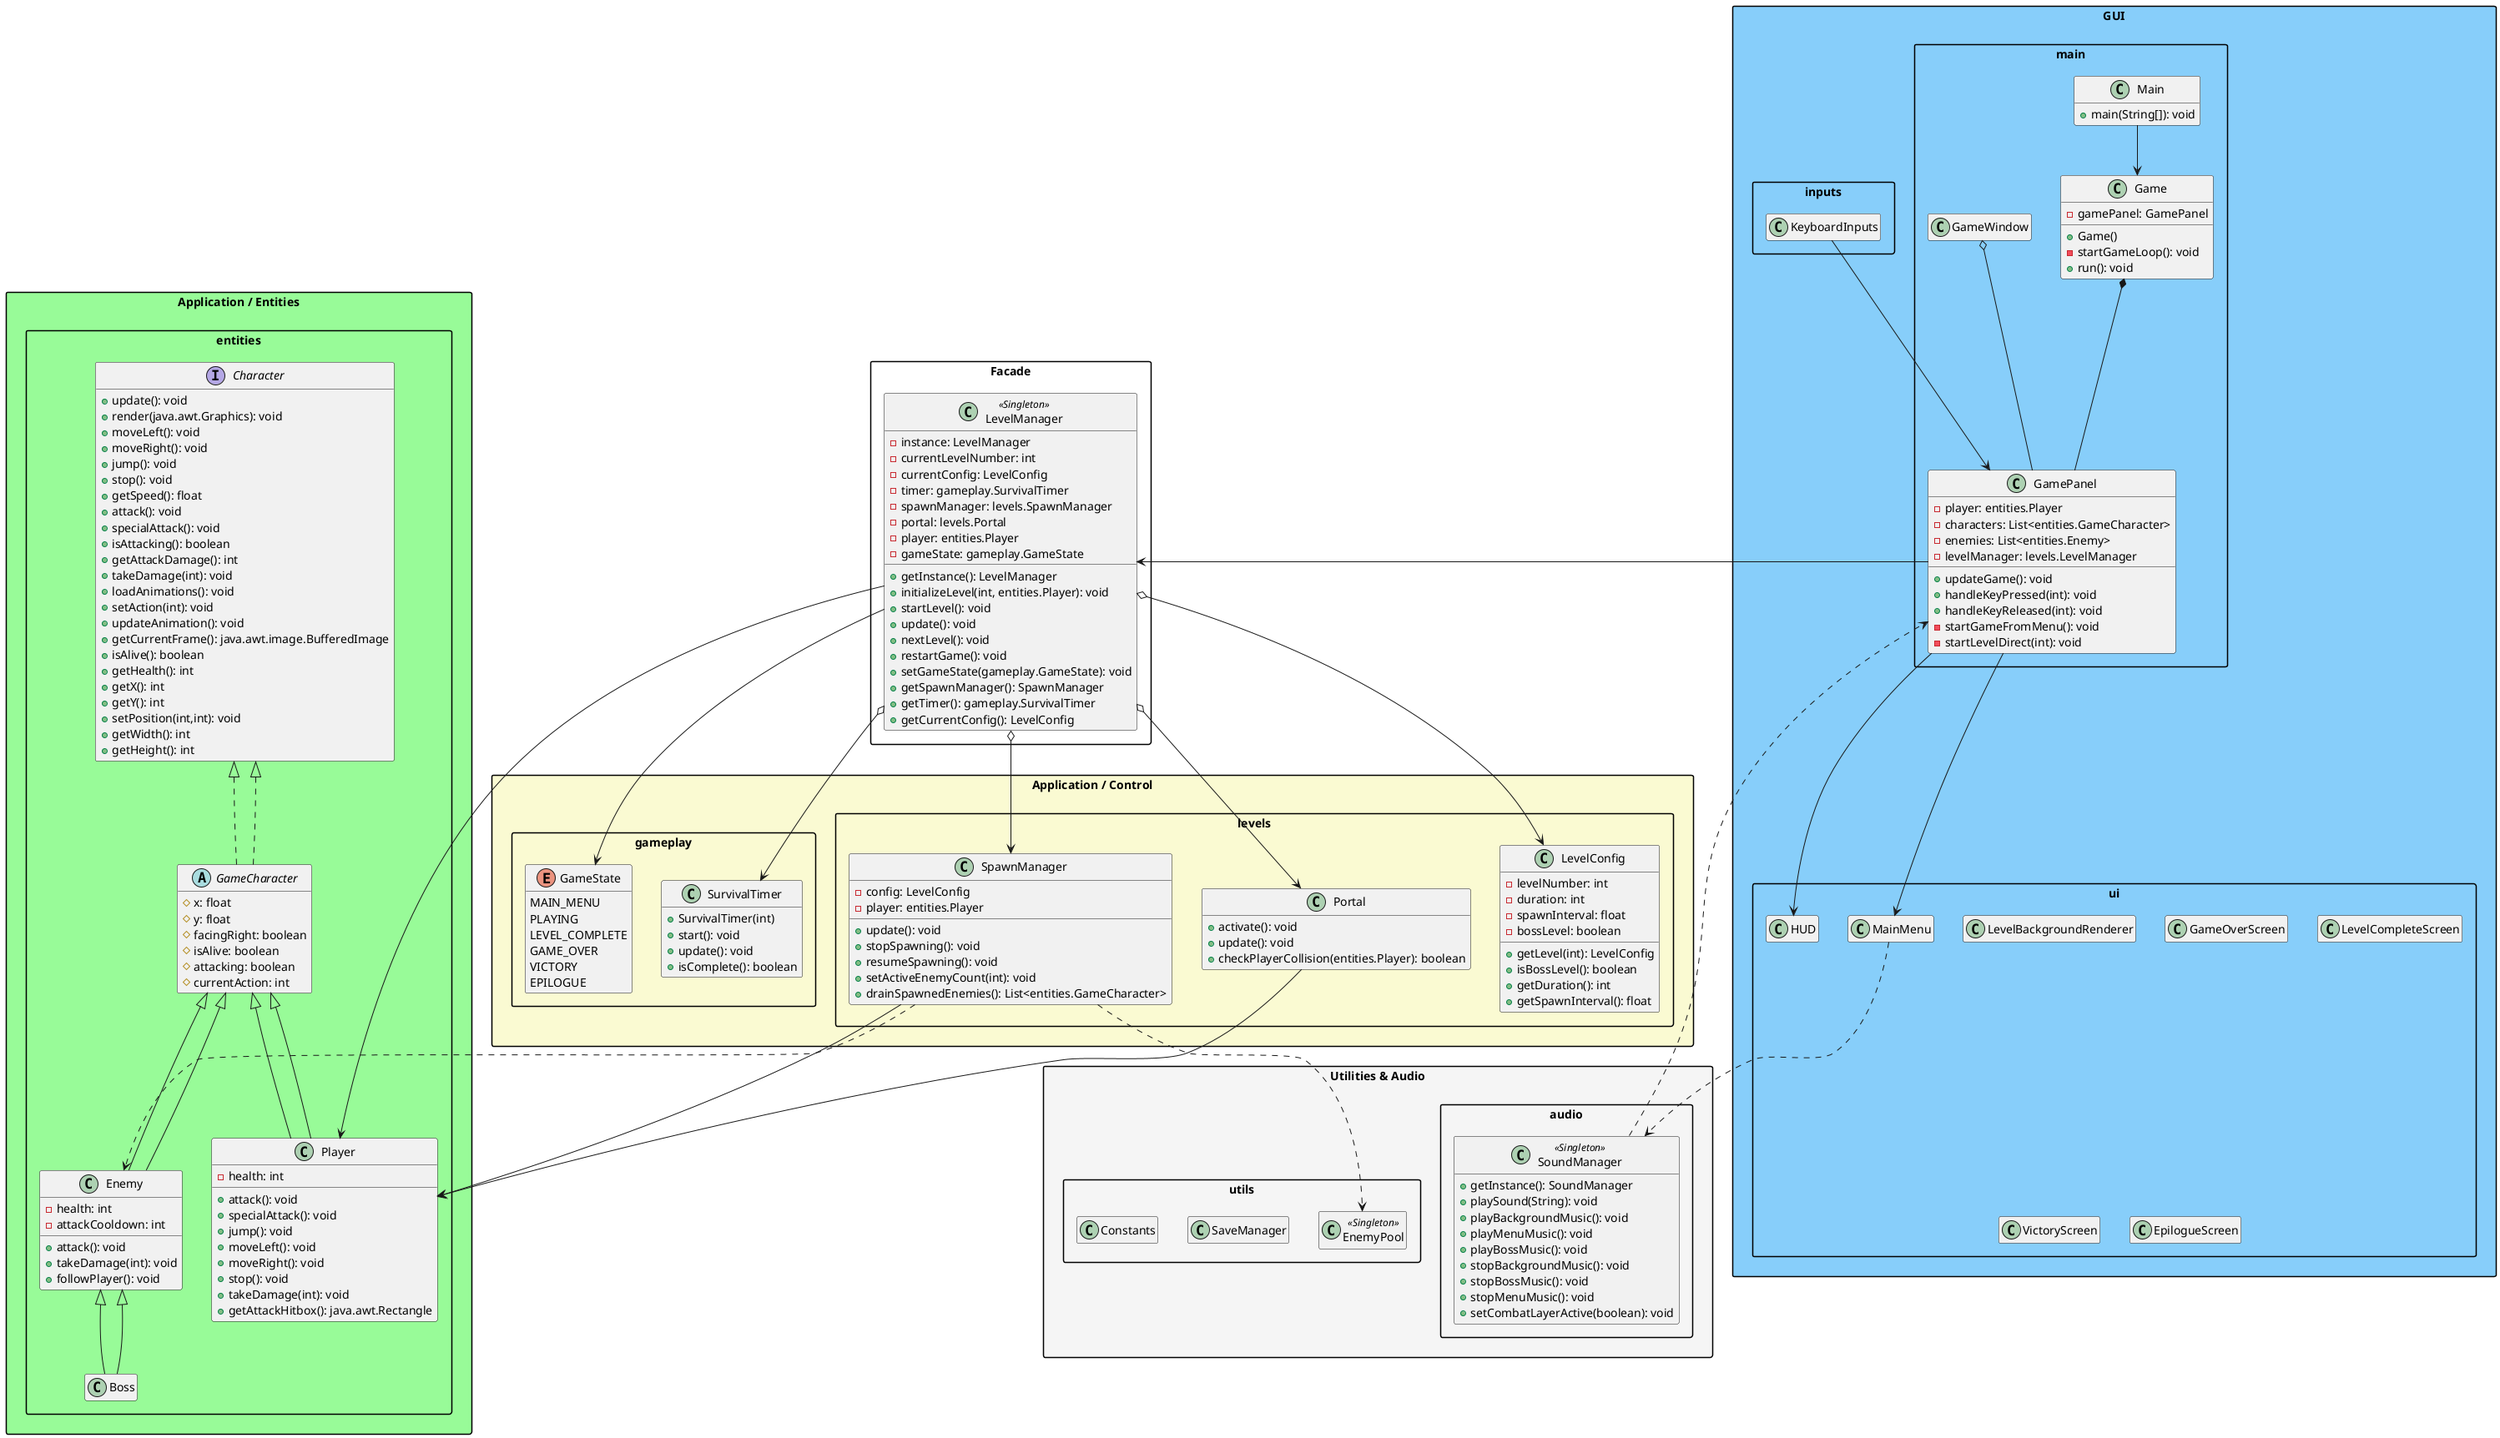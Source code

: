 @startuml ClassDiagram
' Class diagram for DataKeeper (Application + GUI) - generated 2025-10-24
' Render: use PlantUML or VS Code PlantUML extension

skinparam packageStyle rectangle
skinparam shadowing false
hide empty members

package "GUI" #LightSkyBlue {
  package main {
    class Main {
      + main(String[]): void
    }
    class Game {
      - gamePanel: GamePanel
      + Game()
      - startGameLoop(): void
      + run(): void
    }
    class GameWindow
    class GamePanel {
      - player: entities.Player
      - characters: List<entities.GameCharacter>
      - enemies: List<entities.Enemy>
      - levelManager: levels.LevelManager
      + updateGame(): void
      + handleKeyPressed(int): void
      + handleKeyReleased(int): void
      - startGameFromMenu(): void
      - startLevelDirect(int): void
    }
  }
  package inputs {
    class KeyboardInputs
  }
  package ui {
    class MainMenu
    class HUD
    class LevelBackgroundRenderer
    class GameOverScreen
    class LevelCompleteScreen
    class VictoryScreen
    class EpilogueScreen
  }
}

package "Application / Control" #LightGoldenRodYellow {
  package levels {
    class SpawnManager {
      - config: LevelConfig
      - player: entities.Player
      + update(): void
      + stopSpawning(): void
      + resumeSpawning(): void
      + setActiveEnemyCount(int): void
      + drainSpawnedEnemies(): List<entities.GameCharacter>
    }
    class LevelConfig {
      - levelNumber: int
      - duration: int
      - spawnInterval: float
      - bossLevel: boolean
      + getLevel(int): LevelConfig
      + isBossLevel(): boolean
      + getDuration(): int
      + getSpawnInterval(): float
    }
    class Portal {
      + activate(): void
      + update(): void
      + checkPlayerCollision(entities.Player): boolean
    }
  }
  package gameplay {
    class SurvivalTimer {
      + SurvivalTimer(int)
      + start(): void
      + update(): void
      + isComplete(): boolean
    }
    enum GameState {
      MAIN_MENU
      PLAYING
      LEVEL_COMPLETE
      GAME_OVER
      VICTORY
      EPILOGUE
    }
  }
}

package "Facade" #White {
  class LevelManager <<Singleton>> {
    - instance: LevelManager
    - currentLevelNumber: int
    - currentConfig: LevelConfig
    - timer: gameplay.SurvivalTimer
    - spawnManager: levels.SpawnManager
    - portal: levels.Portal
    - player: entities.Player
    - gameState: gameplay.GameState
    + getInstance(): LevelManager
    + initializeLevel(int, entities.Player): void
    + startLevel(): void
    + update(): void
    + nextLevel(): void
    + restartGame(): void
    + setGameState(gameplay.GameState): void
    + getSpawnManager(): SpawnManager
    + getTimer(): gameplay.SurvivalTimer
    + getCurrentConfig(): LevelConfig
  }
}

package "Application / Entities" #PaleGreen {
  package entities {
    interface Character {
      + update(): void
      + render(java.awt.Graphics): void
      + moveLeft(): void
      + moveRight(): void
      + jump(): void
      + stop(): void
      + getSpeed(): float
      + attack(): void
      + specialAttack(): void
      + isAttacking(): boolean
      + getAttackDamage(): int
      + takeDamage(int): void
      + loadAnimations(): void
      + setAction(int): void
      + updateAnimation(): void
      + getCurrentFrame(): java.awt.image.BufferedImage
      + isAlive(): boolean
      + getHealth(): int
      + getX(): int
      + getY(): int
      + setPosition(int,int): void
      + getWidth(): int
      + getHeight(): int
    }
    abstract class GameCharacter implements Character {
      # x: float
      # y: float
      # facingRight: boolean
      # isAlive: boolean
      # attacking: boolean
      # currentAction: int
    }
    class Player extends GameCharacter {
      - health: int
      + attack(): void
      + specialAttack(): void
      + jump(): void
      + moveLeft(): void
      + moveRight(): void
      + stop(): void
      + takeDamage(int): void
      + getAttackHitbox(): java.awt.Rectangle
    }
    class Enemy extends GameCharacter {
      - health: int
      - attackCooldown: int
      + attack(): void
      + takeDamage(int): void
      + followPlayer(): void
    }
    class Boss extends Enemy
  }
}

package "Utilities & Audio" #WhiteSmoke {
  package audio {
    class SoundManager <<Singleton>> {
      + getInstance(): SoundManager
      + playSound(String): void
      + playBackgroundMusic(): void
      + playMenuMusic(): void
      + playBossMusic(): void
      + stopBackgroundMusic(): void
      + stopBossMusic(): void
      + stopMenuMusic(): void
      + setCombatLayerActive(boolean): void
    }
  }
  package utils {
    class EnemyPool <<Singleton>>
    class SaveManager
    class Constants
  }
}

' Relations (selected, high-level)
Main --> Game
Game *-- GamePanel
GameWindow o-- GamePanel
GamePanel --> MainMenu
GamePanel --> HUD
GamePanel --> LevelManager
KeyboardInputs --> GamePanel

LevelManager o--> LevelConfig
LevelManager o--> SurvivalTimer
LevelManager o--> SpawnManager
LevelManager o--> Portal
LevelManager --> GameState
LevelManager --> Player
SpawnManager --> Player
SpawnManager ..> EnemyPool
SpawnManager ..> Enemy
Portal --> Player

SoundManager ..> GamePanel
MainMenu ..> SoundManager

Player --|> GameCharacter
Enemy --|> GameCharacter
Boss --|> Enemy
GameCharacter ..|> Character

@enduml
